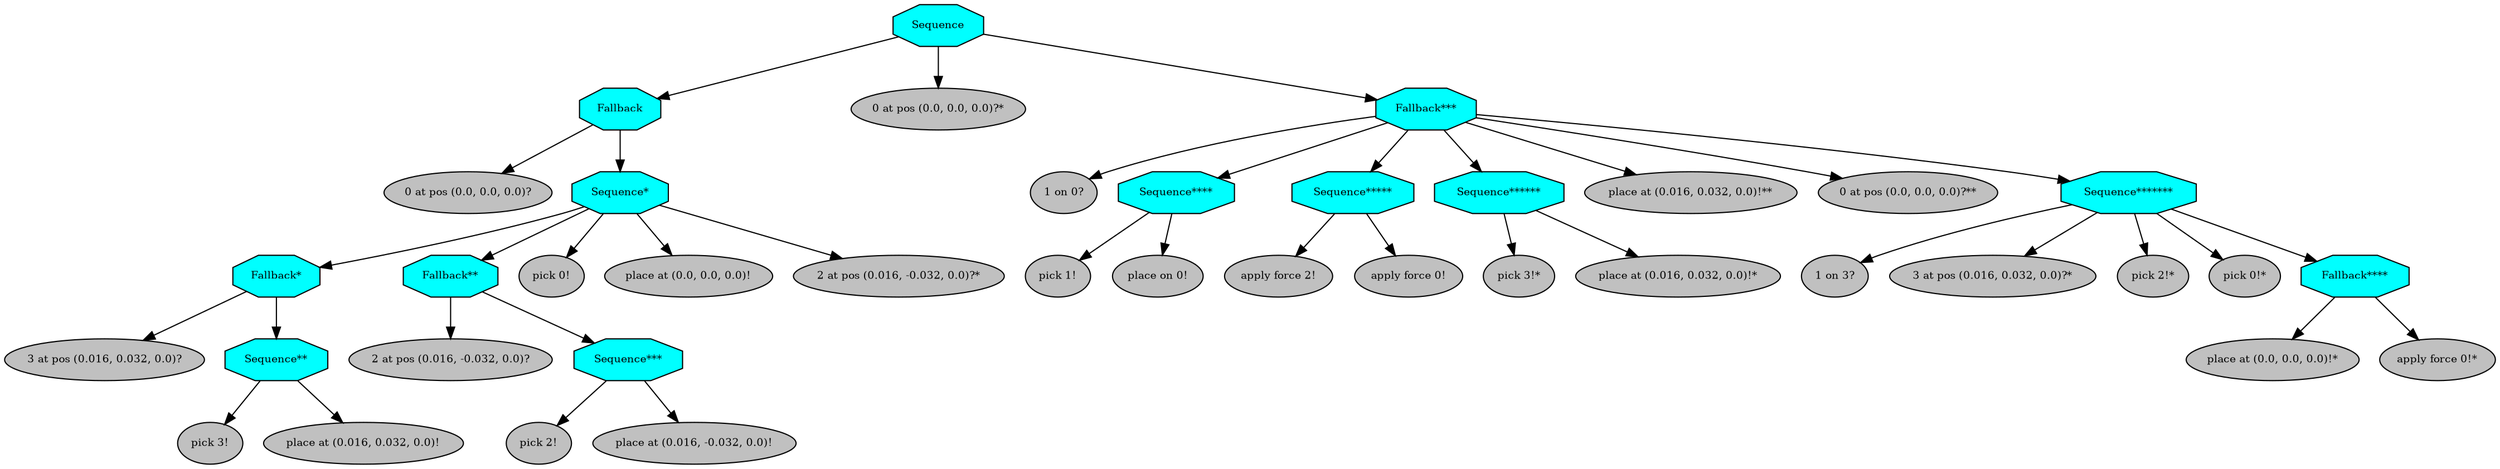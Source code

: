 digraph pastafarianism {
ordering=out;
graph [fontname="times-roman"];
node [fontname="times-roman"];
edge [fontname="times-roman"];
Sequence [fillcolor=cyan, fontcolor=black, fontsize=9, label=Sequence, shape=octagon, style=filled];
Fallback [fillcolor=cyan, fontcolor=black, fontsize=9, label=Fallback, shape=octagon, style=filled];
Sequence -> Fallback;
"0 at pos (0.0, 0.0, 0.0)?" [fillcolor=gray, fontcolor=black, fontsize=9, label="0 at pos (0.0, 0.0, 0.0)?", shape=ellipse, style=filled];
Fallback -> "0 at pos (0.0, 0.0, 0.0)?";
"Sequence*" [fillcolor=cyan, fontcolor=black, fontsize=9, label="Sequence*", shape=octagon, style=filled];
Fallback -> "Sequence*";
"Fallback*" [fillcolor=cyan, fontcolor=black, fontsize=9, label="Fallback*", shape=octagon, style=filled];
"Sequence*" -> "Fallback*";
"3 at pos (0.016, 0.032, 0.0)?" [fillcolor=gray, fontcolor=black, fontsize=9, label="3 at pos (0.016, 0.032, 0.0)?", shape=ellipse, style=filled];
"Fallback*" -> "3 at pos (0.016, 0.032, 0.0)?";
"Sequence**" [fillcolor=cyan, fontcolor=black, fontsize=9, label="Sequence**", shape=octagon, style=filled];
"Fallback*" -> "Sequence**";
"pick 3!" [fillcolor=gray, fontcolor=black, fontsize=9, label="pick 3!", shape=ellipse, style=filled];
"Sequence**" -> "pick 3!";
"place at (0.016, 0.032, 0.0)!" [fillcolor=gray, fontcolor=black, fontsize=9, label="place at (0.016, 0.032, 0.0)!", shape=ellipse, style=filled];
"Sequence**" -> "place at (0.016, 0.032, 0.0)!";
"Fallback**" [fillcolor=cyan, fontcolor=black, fontsize=9, label="Fallback**", shape=octagon, style=filled];
"Sequence*" -> "Fallback**";
"2 at pos (0.016, -0.032, 0.0)?" [fillcolor=gray, fontcolor=black, fontsize=9, label="2 at pos (0.016, -0.032, 0.0)?", shape=ellipse, style=filled];
"Fallback**" -> "2 at pos (0.016, -0.032, 0.0)?";
"Sequence***" [fillcolor=cyan, fontcolor=black, fontsize=9, label="Sequence***", shape=octagon, style=filled];
"Fallback**" -> "Sequence***";
"pick 2!" [fillcolor=gray, fontcolor=black, fontsize=9, label="pick 2!", shape=ellipse, style=filled];
"Sequence***" -> "pick 2!";
"place at (0.016, -0.032, 0.0)!" [fillcolor=gray, fontcolor=black, fontsize=9, label="place at (0.016, -0.032, 0.0)!", shape=ellipse, style=filled];
"Sequence***" -> "place at (0.016, -0.032, 0.0)!";
"pick 0!" [fillcolor=gray, fontcolor=black, fontsize=9, label="pick 0!", shape=ellipse, style=filled];
"Sequence*" -> "pick 0!";
"place at (0.0, 0.0, 0.0)!" [fillcolor=gray, fontcolor=black, fontsize=9, label="place at (0.0, 0.0, 0.0)!", shape=ellipse, style=filled];
"Sequence*" -> "place at (0.0, 0.0, 0.0)!";
"2 at pos (0.016, -0.032, 0.0)?*" [fillcolor=gray, fontcolor=black, fontsize=9, label="2 at pos (0.016, -0.032, 0.0)?*", shape=ellipse, style=filled];
"Sequence*" -> "2 at pos (0.016, -0.032, 0.0)?*";
"0 at pos (0.0, 0.0, 0.0)?*" [fillcolor=gray, fontcolor=black, fontsize=9, label="0 at pos (0.0, 0.0, 0.0)?*", shape=ellipse, style=filled];
Sequence -> "0 at pos (0.0, 0.0, 0.0)?*";
"Fallback***" [fillcolor=cyan, fontcolor=black, fontsize=9, label="Fallback***", shape=octagon, style=filled];
Sequence -> "Fallback***";
"1 on 0?" [fillcolor=gray, fontcolor=black, fontsize=9, label="1 on 0?", shape=ellipse, style=filled];
"Fallback***" -> "1 on 0?";
"Sequence****" [fillcolor=cyan, fontcolor=black, fontsize=9, label="Sequence****", shape=octagon, style=filled];
"Fallback***" -> "Sequence****";
"pick 1!" [fillcolor=gray, fontcolor=black, fontsize=9, label="pick 1!", shape=ellipse, style=filled];
"Sequence****" -> "pick 1!";
"place on 0!" [fillcolor=gray, fontcolor=black, fontsize=9, label="place on 0!", shape=ellipse, style=filled];
"Sequence****" -> "place on 0!";
"Sequence*****" [fillcolor=cyan, fontcolor=black, fontsize=9, label="Sequence*****", shape=octagon, style=filled];
"Fallback***" -> "Sequence*****";
"apply force 2!" [fillcolor=gray, fontcolor=black, fontsize=9, label="apply force 2!", shape=ellipse, style=filled];
"Sequence*****" -> "apply force 2!";
"apply force 0!" [fillcolor=gray, fontcolor=black, fontsize=9, label="apply force 0!", shape=ellipse, style=filled];
"Sequence*****" -> "apply force 0!";
"Sequence******" [fillcolor=cyan, fontcolor=black, fontsize=9, label="Sequence******", shape=octagon, style=filled];
"Fallback***" -> "Sequence******";
"pick 3!*" [fillcolor=gray, fontcolor=black, fontsize=9, label="pick 3!*", shape=ellipse, style=filled];
"Sequence******" -> "pick 3!*";
"place at (0.016, 0.032, 0.0)!*" [fillcolor=gray, fontcolor=black, fontsize=9, label="place at (0.016, 0.032, 0.0)!*", shape=ellipse, style=filled];
"Sequence******" -> "place at (0.016, 0.032, 0.0)!*";
"place at (0.016, 0.032, 0.0)!**" [fillcolor=gray, fontcolor=black, fontsize=9, label="place at (0.016, 0.032, 0.0)!**", shape=ellipse, style=filled];
"Fallback***" -> "place at (0.016, 0.032, 0.0)!**";
"0 at pos (0.0, 0.0, 0.0)?**" [fillcolor=gray, fontcolor=black, fontsize=9, label="0 at pos (0.0, 0.0, 0.0)?**", shape=ellipse, style=filled];
"Fallback***" -> "0 at pos (0.0, 0.0, 0.0)?**";
"Sequence*******" [fillcolor=cyan, fontcolor=black, fontsize=9, label="Sequence*******", shape=octagon, style=filled];
"Fallback***" -> "Sequence*******";
"1 on 3?" [fillcolor=gray, fontcolor=black, fontsize=9, label="1 on 3?", shape=ellipse, style=filled];
"Sequence*******" -> "1 on 3?";
"3 at pos (0.016, 0.032, 0.0)?*" [fillcolor=gray, fontcolor=black, fontsize=9, label="3 at pos (0.016, 0.032, 0.0)?*", shape=ellipse, style=filled];
"Sequence*******" -> "3 at pos (0.016, 0.032, 0.0)?*";
"pick 2!*" [fillcolor=gray, fontcolor=black, fontsize=9, label="pick 2!*", shape=ellipse, style=filled];
"Sequence*******" -> "pick 2!*";
"pick 0!*" [fillcolor=gray, fontcolor=black, fontsize=9, label="pick 0!*", shape=ellipse, style=filled];
"Sequence*******" -> "pick 0!*";
"Fallback****" [fillcolor=cyan, fontcolor=black, fontsize=9, label="Fallback****", shape=octagon, style=filled];
"Sequence*******" -> "Fallback****";
"place at (0.0, 0.0, 0.0)!*" [fillcolor=gray, fontcolor=black, fontsize=9, label="place at (0.0, 0.0, 0.0)!*", shape=ellipse, style=filled];
"Fallback****" -> "place at (0.0, 0.0, 0.0)!*";
"apply force 0!*" [fillcolor=gray, fontcolor=black, fontsize=9, label="apply force 0!*", shape=ellipse, style=filled];
"Fallback****" -> "apply force 0!*";
}
